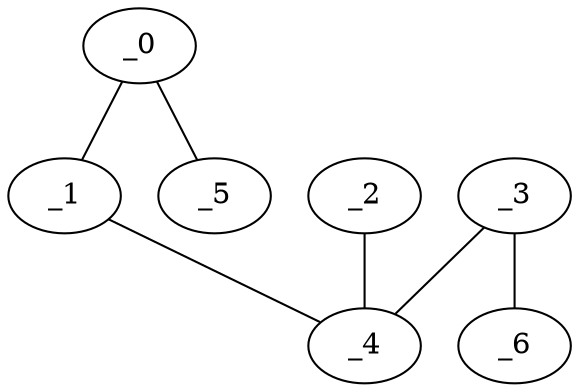 graph HP1_0043 {
	_0	 [x="0.96",
		y="2.86"];
	_1	 [x="0.867026",
		y="0.655604"];
	_0 -- _1;
	_5	 [x="0.157947",
		y="0.639548"];
	_0 -- _5;
	_4	 [x="2.64706",
		y="1.67089"];
	_1 -- _4;
	_2	 [x="2.37581",
		y="3.03382"];
	_2 -- _4;
	_3	 [x="0.73",
		y="1.75"];
	_3 -- _4;
	_6	 [x="0.654697",
		y="1.75022"];
	_3 -- _6;
}
